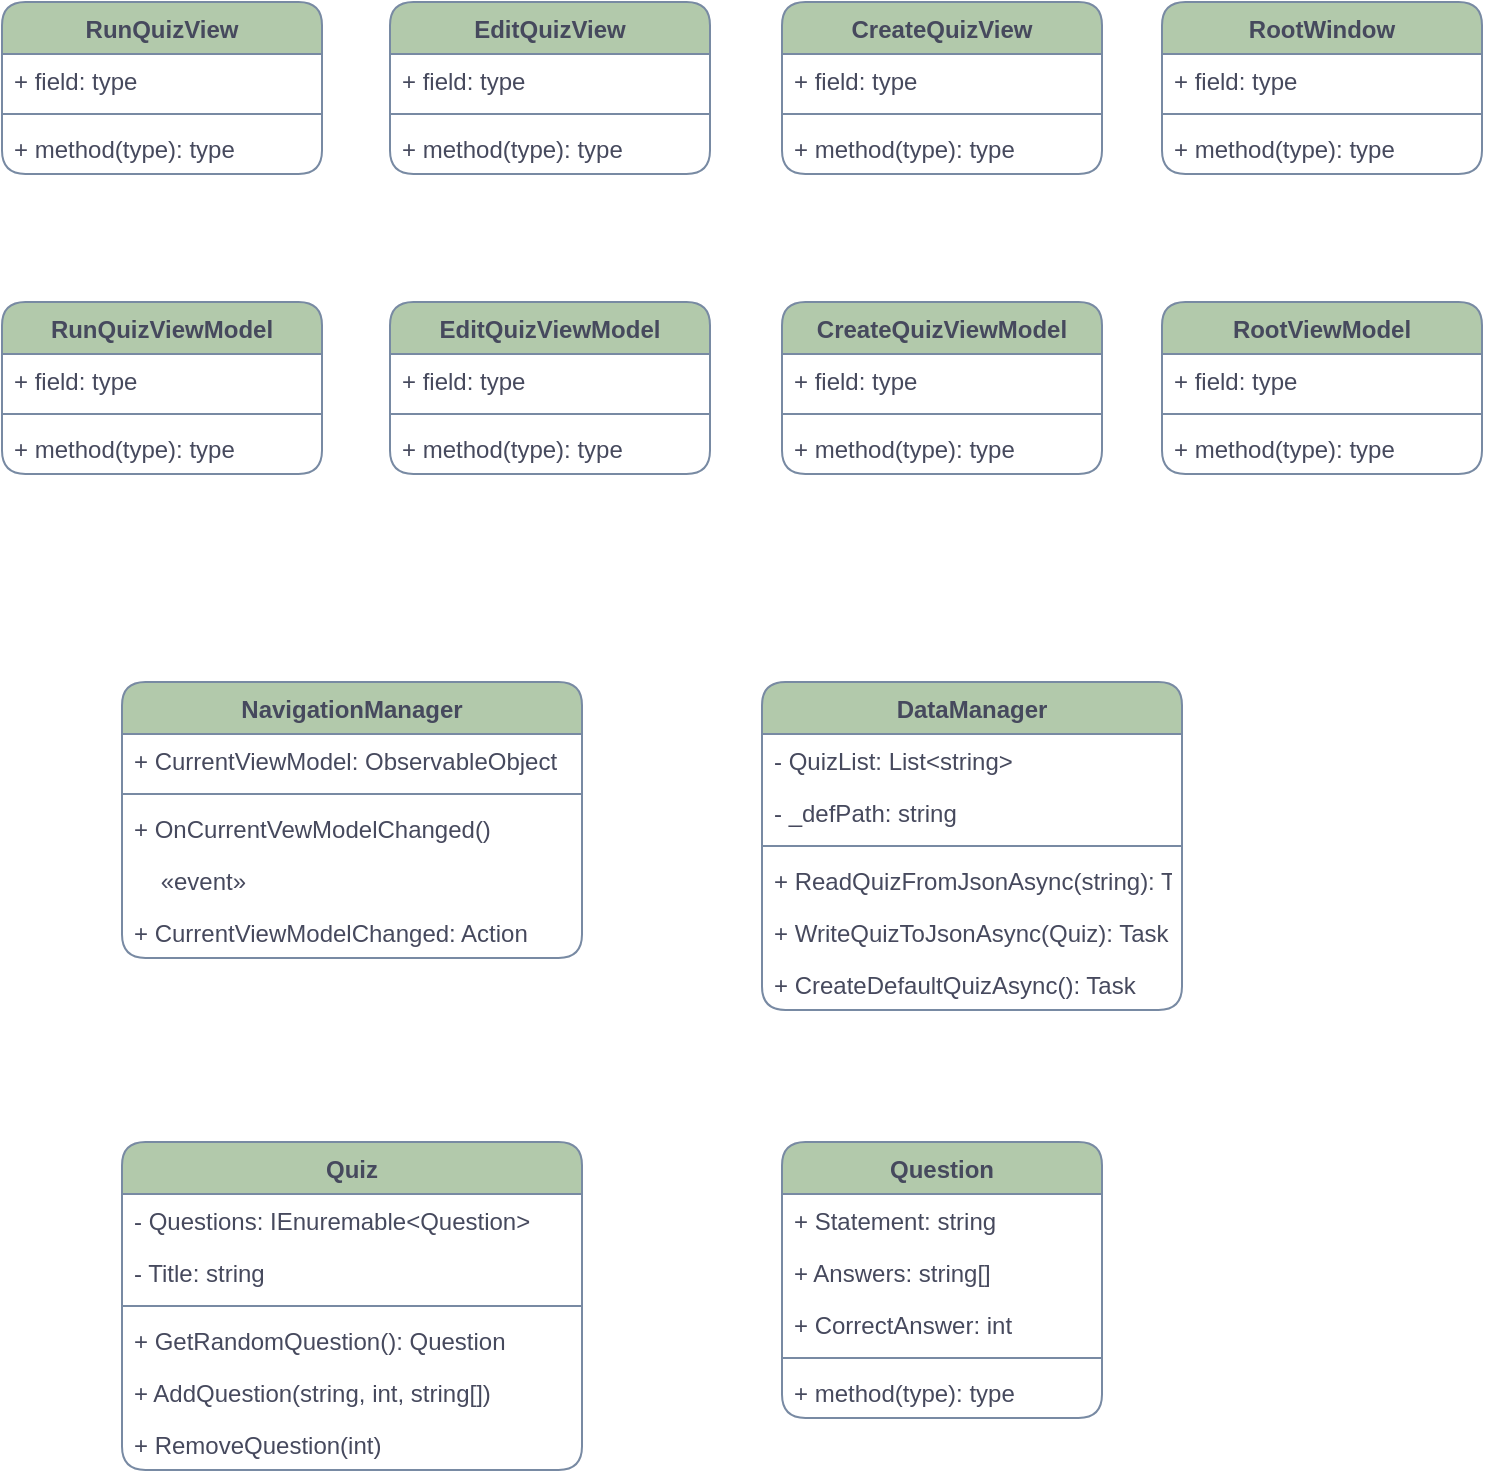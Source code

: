 <mxfile version="20.5.1" type="github">
  <diagram id="C5RBs43oDa-KdzZeNtuy" name="Page-1">
    <mxGraphModel dx="779" dy="606" grid="1" gridSize="10" guides="1" tooltips="1" connect="1" arrows="1" fold="1" page="1" pageScale="1" pageWidth="827" pageHeight="1169" math="0" shadow="0">
      <root>
        <mxCell id="WIyWlLk6GJQsqaUBKTNV-0" />
        <mxCell id="WIyWlLk6GJQsqaUBKTNV-1" parent="WIyWlLk6GJQsqaUBKTNV-0" />
        <mxCell id="okhYOCGnKRkmCclTNQ3m-4" value="RunQuizView" style="swimlane;fontStyle=1;align=center;verticalAlign=top;childLayout=stackLayout;horizontal=1;startSize=26;horizontalStack=0;resizeParent=1;resizeParentMax=0;resizeLast=0;collapsible=1;marginBottom=0;rounded=1;fillColor=#B2C9AB;strokeColor=#788AA3;fontColor=#46495D;" parent="WIyWlLk6GJQsqaUBKTNV-1" vertex="1">
          <mxGeometry x="60" y="90" width="160" height="86" as="geometry" />
        </mxCell>
        <mxCell id="okhYOCGnKRkmCclTNQ3m-5" value="+ field: type" style="text;strokeColor=none;fillColor=none;align=left;verticalAlign=top;spacingLeft=4;spacingRight=4;overflow=hidden;rotatable=0;points=[[0,0.5],[1,0.5]];portConstraint=eastwest;rounded=1;fontColor=#46495D;" parent="okhYOCGnKRkmCclTNQ3m-4" vertex="1">
          <mxGeometry y="26" width="160" height="26" as="geometry" />
        </mxCell>
        <mxCell id="okhYOCGnKRkmCclTNQ3m-6" value="" style="line;strokeWidth=1;fillColor=none;align=left;verticalAlign=middle;spacingTop=-1;spacingLeft=3;spacingRight=3;rotatable=0;labelPosition=right;points=[];portConstraint=eastwest;strokeColor=#788AA3;rounded=1;fontColor=#46495D;" parent="okhYOCGnKRkmCclTNQ3m-4" vertex="1">
          <mxGeometry y="52" width="160" height="8" as="geometry" />
        </mxCell>
        <mxCell id="okhYOCGnKRkmCclTNQ3m-7" value="+ method(type): type" style="text;strokeColor=none;fillColor=none;align=left;verticalAlign=top;spacingLeft=4;spacingRight=4;overflow=hidden;rotatable=0;points=[[0,0.5],[1,0.5]];portConstraint=eastwest;rounded=1;fontColor=#46495D;" parent="okhYOCGnKRkmCclTNQ3m-4" vertex="1">
          <mxGeometry y="60" width="160" height="26" as="geometry" />
        </mxCell>
        <mxCell id="okhYOCGnKRkmCclTNQ3m-8" value="RunQuizViewModel" style="swimlane;fontStyle=1;align=center;verticalAlign=top;childLayout=stackLayout;horizontal=1;startSize=26;horizontalStack=0;resizeParent=1;resizeParentMax=0;resizeLast=0;collapsible=1;marginBottom=0;rounded=1;fillColor=#B2C9AB;strokeColor=#788AA3;fontColor=#46495D;" parent="WIyWlLk6GJQsqaUBKTNV-1" vertex="1">
          <mxGeometry x="60" y="240" width="160" height="86" as="geometry" />
        </mxCell>
        <mxCell id="okhYOCGnKRkmCclTNQ3m-9" value="+ field: type" style="text;strokeColor=none;fillColor=none;align=left;verticalAlign=top;spacingLeft=4;spacingRight=4;overflow=hidden;rotatable=0;points=[[0,0.5],[1,0.5]];portConstraint=eastwest;rounded=1;fontColor=#46495D;" parent="okhYOCGnKRkmCclTNQ3m-8" vertex="1">
          <mxGeometry y="26" width="160" height="26" as="geometry" />
        </mxCell>
        <mxCell id="okhYOCGnKRkmCclTNQ3m-10" value="" style="line;strokeWidth=1;fillColor=none;align=left;verticalAlign=middle;spacingTop=-1;spacingLeft=3;spacingRight=3;rotatable=0;labelPosition=right;points=[];portConstraint=eastwest;strokeColor=#788AA3;rounded=1;fontColor=#46495D;" parent="okhYOCGnKRkmCclTNQ3m-8" vertex="1">
          <mxGeometry y="52" width="160" height="8" as="geometry" />
        </mxCell>
        <mxCell id="okhYOCGnKRkmCclTNQ3m-11" value="+ method(type): type" style="text;strokeColor=none;fillColor=none;align=left;verticalAlign=top;spacingLeft=4;spacingRight=4;overflow=hidden;rotatable=0;points=[[0,0.5],[1,0.5]];portConstraint=eastwest;rounded=1;fontColor=#46495D;" parent="okhYOCGnKRkmCclTNQ3m-8" vertex="1">
          <mxGeometry y="60" width="160" height="26" as="geometry" />
        </mxCell>
        <mxCell id="okhYOCGnKRkmCclTNQ3m-12" value="EditQuizView" style="swimlane;fontStyle=1;align=center;verticalAlign=top;childLayout=stackLayout;horizontal=1;startSize=26;horizontalStack=0;resizeParent=1;resizeParentMax=0;resizeLast=0;collapsible=1;marginBottom=0;rounded=1;fillColor=#B2C9AB;strokeColor=#788AA3;fontColor=#46495D;" parent="WIyWlLk6GJQsqaUBKTNV-1" vertex="1">
          <mxGeometry x="254" y="90" width="160" height="86" as="geometry" />
        </mxCell>
        <mxCell id="okhYOCGnKRkmCclTNQ3m-13" value="+ field: type" style="text;strokeColor=none;fillColor=none;align=left;verticalAlign=top;spacingLeft=4;spacingRight=4;overflow=hidden;rotatable=0;points=[[0,0.5],[1,0.5]];portConstraint=eastwest;rounded=1;fontColor=#46495D;" parent="okhYOCGnKRkmCclTNQ3m-12" vertex="1">
          <mxGeometry y="26" width="160" height="26" as="geometry" />
        </mxCell>
        <mxCell id="okhYOCGnKRkmCclTNQ3m-14" value="" style="line;strokeWidth=1;fillColor=none;align=left;verticalAlign=middle;spacingTop=-1;spacingLeft=3;spacingRight=3;rotatable=0;labelPosition=right;points=[];portConstraint=eastwest;strokeColor=#788AA3;rounded=1;fontColor=#46495D;" parent="okhYOCGnKRkmCclTNQ3m-12" vertex="1">
          <mxGeometry y="52" width="160" height="8" as="geometry" />
        </mxCell>
        <mxCell id="okhYOCGnKRkmCclTNQ3m-15" value="+ method(type): type" style="text;strokeColor=none;fillColor=none;align=left;verticalAlign=top;spacingLeft=4;spacingRight=4;overflow=hidden;rotatable=0;points=[[0,0.5],[1,0.5]];portConstraint=eastwest;rounded=1;fontColor=#46495D;" parent="okhYOCGnKRkmCclTNQ3m-12" vertex="1">
          <mxGeometry y="60" width="160" height="26" as="geometry" />
        </mxCell>
        <mxCell id="okhYOCGnKRkmCclTNQ3m-16" value="EditQuizViewModel" style="swimlane;fontStyle=1;align=center;verticalAlign=top;childLayout=stackLayout;horizontal=1;startSize=26;horizontalStack=0;resizeParent=1;resizeParentMax=0;resizeLast=0;collapsible=1;marginBottom=0;rounded=1;fillColor=#B2C9AB;strokeColor=#788AA3;fontColor=#46495D;" parent="WIyWlLk6GJQsqaUBKTNV-1" vertex="1">
          <mxGeometry x="254" y="240" width="160" height="86" as="geometry" />
        </mxCell>
        <mxCell id="okhYOCGnKRkmCclTNQ3m-17" value="+ field: type" style="text;strokeColor=none;fillColor=none;align=left;verticalAlign=top;spacingLeft=4;spacingRight=4;overflow=hidden;rotatable=0;points=[[0,0.5],[1,0.5]];portConstraint=eastwest;rounded=1;fontColor=#46495D;" parent="okhYOCGnKRkmCclTNQ3m-16" vertex="1">
          <mxGeometry y="26" width="160" height="26" as="geometry" />
        </mxCell>
        <mxCell id="okhYOCGnKRkmCclTNQ3m-18" value="" style="line;strokeWidth=1;fillColor=none;align=left;verticalAlign=middle;spacingTop=-1;spacingLeft=3;spacingRight=3;rotatable=0;labelPosition=right;points=[];portConstraint=eastwest;strokeColor=#788AA3;rounded=1;fontColor=#46495D;" parent="okhYOCGnKRkmCclTNQ3m-16" vertex="1">
          <mxGeometry y="52" width="160" height="8" as="geometry" />
        </mxCell>
        <mxCell id="okhYOCGnKRkmCclTNQ3m-19" value="+ method(type): type" style="text;strokeColor=none;fillColor=none;align=left;verticalAlign=top;spacingLeft=4;spacingRight=4;overflow=hidden;rotatable=0;points=[[0,0.5],[1,0.5]];portConstraint=eastwest;rounded=1;fontColor=#46495D;" parent="okhYOCGnKRkmCclTNQ3m-16" vertex="1">
          <mxGeometry y="60" width="160" height="26" as="geometry" />
        </mxCell>
        <mxCell id="okhYOCGnKRkmCclTNQ3m-20" value="CreateQuizView" style="swimlane;fontStyle=1;align=center;verticalAlign=top;childLayout=stackLayout;horizontal=1;startSize=26;horizontalStack=0;resizeParent=1;resizeParentMax=0;resizeLast=0;collapsible=1;marginBottom=0;rounded=1;fillColor=#B2C9AB;strokeColor=#788AA3;fontColor=#46495D;" parent="WIyWlLk6GJQsqaUBKTNV-1" vertex="1">
          <mxGeometry x="450" y="90" width="160" height="86" as="geometry" />
        </mxCell>
        <mxCell id="okhYOCGnKRkmCclTNQ3m-21" value="+ field: type" style="text;strokeColor=none;fillColor=none;align=left;verticalAlign=top;spacingLeft=4;spacingRight=4;overflow=hidden;rotatable=0;points=[[0,0.5],[1,0.5]];portConstraint=eastwest;rounded=1;fontColor=#46495D;" parent="okhYOCGnKRkmCclTNQ3m-20" vertex="1">
          <mxGeometry y="26" width="160" height="26" as="geometry" />
        </mxCell>
        <mxCell id="okhYOCGnKRkmCclTNQ3m-22" value="" style="line;strokeWidth=1;fillColor=none;align=left;verticalAlign=middle;spacingTop=-1;spacingLeft=3;spacingRight=3;rotatable=0;labelPosition=right;points=[];portConstraint=eastwest;strokeColor=#788AA3;rounded=1;fontColor=#46495D;" parent="okhYOCGnKRkmCclTNQ3m-20" vertex="1">
          <mxGeometry y="52" width="160" height="8" as="geometry" />
        </mxCell>
        <mxCell id="okhYOCGnKRkmCclTNQ3m-23" value="+ method(type): type" style="text;strokeColor=none;fillColor=none;align=left;verticalAlign=top;spacingLeft=4;spacingRight=4;overflow=hidden;rotatable=0;points=[[0,0.5],[1,0.5]];portConstraint=eastwest;rounded=1;fontColor=#46495D;" parent="okhYOCGnKRkmCclTNQ3m-20" vertex="1">
          <mxGeometry y="60" width="160" height="26" as="geometry" />
        </mxCell>
        <mxCell id="okhYOCGnKRkmCclTNQ3m-24" value="CreateQuizViewModel" style="swimlane;fontStyle=1;align=center;verticalAlign=top;childLayout=stackLayout;horizontal=1;startSize=26;horizontalStack=0;resizeParent=1;resizeParentMax=0;resizeLast=0;collapsible=1;marginBottom=0;rounded=1;fillColor=#B2C9AB;strokeColor=#788AA3;fontColor=#46495D;" parent="WIyWlLk6GJQsqaUBKTNV-1" vertex="1">
          <mxGeometry x="450" y="240" width="160" height="86" as="geometry" />
        </mxCell>
        <mxCell id="okhYOCGnKRkmCclTNQ3m-25" value="+ field: type" style="text;strokeColor=none;fillColor=none;align=left;verticalAlign=top;spacingLeft=4;spacingRight=4;overflow=hidden;rotatable=0;points=[[0,0.5],[1,0.5]];portConstraint=eastwest;rounded=1;fontColor=#46495D;" parent="okhYOCGnKRkmCclTNQ3m-24" vertex="1">
          <mxGeometry y="26" width="160" height="26" as="geometry" />
        </mxCell>
        <mxCell id="okhYOCGnKRkmCclTNQ3m-26" value="" style="line;strokeWidth=1;fillColor=none;align=left;verticalAlign=middle;spacingTop=-1;spacingLeft=3;spacingRight=3;rotatable=0;labelPosition=right;points=[];portConstraint=eastwest;strokeColor=#788AA3;rounded=1;fontColor=#46495D;" parent="okhYOCGnKRkmCclTNQ3m-24" vertex="1">
          <mxGeometry y="52" width="160" height="8" as="geometry" />
        </mxCell>
        <mxCell id="okhYOCGnKRkmCclTNQ3m-27" value="+ method(type): type" style="text;strokeColor=none;fillColor=none;align=left;verticalAlign=top;spacingLeft=4;spacingRight=4;overflow=hidden;rotatable=0;points=[[0,0.5],[1,0.5]];portConstraint=eastwest;rounded=1;fontColor=#46495D;" parent="okhYOCGnKRkmCclTNQ3m-24" vertex="1">
          <mxGeometry y="60" width="160" height="26" as="geometry" />
        </mxCell>
        <mxCell id="okhYOCGnKRkmCclTNQ3m-28" value="Quiz" style="swimlane;fontStyle=1;align=center;verticalAlign=top;childLayout=stackLayout;horizontal=1;startSize=26;horizontalStack=0;resizeParent=1;resizeParentMax=0;resizeLast=0;collapsible=1;marginBottom=0;rounded=1;fillColor=#B2C9AB;strokeColor=#788AA3;fontColor=#46495D;" parent="WIyWlLk6GJQsqaUBKTNV-1" vertex="1">
          <mxGeometry x="120" y="660" width="230" height="164" as="geometry" />
        </mxCell>
        <mxCell id="okhYOCGnKRkmCclTNQ3m-29" value="- Questions: IEnuremable&lt;Question&gt;    " style="text;strokeColor=none;fillColor=none;align=left;verticalAlign=top;spacingLeft=4;spacingRight=4;overflow=hidden;rotatable=0;points=[[0,0.5],[1,0.5]];portConstraint=eastwest;rounded=1;fontColor=#46495D;" parent="okhYOCGnKRkmCclTNQ3m-28" vertex="1">
          <mxGeometry y="26" width="230" height="26" as="geometry" />
        </mxCell>
        <mxCell id="mFGvawNEaxa4jL375zHz-0" value="- Title: string" style="text;strokeColor=none;fillColor=none;align=left;verticalAlign=top;spacingLeft=4;spacingRight=4;overflow=hidden;rotatable=0;points=[[0,0.5],[1,0.5]];portConstraint=eastwest;rounded=1;fontColor=#46495D;" parent="okhYOCGnKRkmCclTNQ3m-28" vertex="1">
          <mxGeometry y="52" width="230" height="26" as="geometry" />
        </mxCell>
        <mxCell id="okhYOCGnKRkmCclTNQ3m-30" value="" style="line;strokeWidth=1;fillColor=none;align=left;verticalAlign=middle;spacingTop=-1;spacingLeft=3;spacingRight=3;rotatable=0;labelPosition=right;points=[];portConstraint=eastwest;strokeColor=#788AA3;rounded=1;fontColor=#46495D;" parent="okhYOCGnKRkmCclTNQ3m-28" vertex="1">
          <mxGeometry y="78" width="230" height="8" as="geometry" />
        </mxCell>
        <mxCell id="mFGvawNEaxa4jL375zHz-1" value="+ GetRandomQuestion(): Question" style="text;strokeColor=none;fillColor=none;align=left;verticalAlign=top;spacingLeft=4;spacingRight=4;overflow=hidden;rotatable=0;points=[[0,0.5],[1,0.5]];portConstraint=eastwest;rounded=1;fontColor=#46495D;" parent="okhYOCGnKRkmCclTNQ3m-28" vertex="1">
          <mxGeometry y="86" width="230" height="26" as="geometry" />
        </mxCell>
        <mxCell id="mFGvawNEaxa4jL375zHz-2" value="+ AddQuestion(string, int, string[])" style="text;strokeColor=none;fillColor=none;align=left;verticalAlign=top;spacingLeft=4;spacingRight=4;overflow=hidden;rotatable=0;points=[[0,0.5],[1,0.5]];portConstraint=eastwest;rounded=1;fontColor=#46495D;" parent="okhYOCGnKRkmCclTNQ3m-28" vertex="1">
          <mxGeometry y="112" width="230" height="26" as="geometry" />
        </mxCell>
        <mxCell id="okhYOCGnKRkmCclTNQ3m-31" value="+ RemoveQuestion(int)" style="text;strokeColor=none;fillColor=none;align=left;verticalAlign=top;spacingLeft=4;spacingRight=4;overflow=hidden;rotatable=0;points=[[0,0.5],[1,0.5]];portConstraint=eastwest;rounded=1;fontColor=#46495D;" parent="okhYOCGnKRkmCclTNQ3m-28" vertex="1">
          <mxGeometry y="138" width="230" height="26" as="geometry" />
        </mxCell>
        <mxCell id="okhYOCGnKRkmCclTNQ3m-32" value="Question" style="swimlane;fontStyle=1;align=center;verticalAlign=top;childLayout=stackLayout;horizontal=1;startSize=26;horizontalStack=0;resizeParent=1;resizeParentMax=0;resizeLast=0;collapsible=1;marginBottom=0;rounded=1;fillColor=#B2C9AB;strokeColor=#788AA3;fontColor=#46495D;" parent="WIyWlLk6GJQsqaUBKTNV-1" vertex="1">
          <mxGeometry x="450" y="660" width="160" height="138" as="geometry" />
        </mxCell>
        <mxCell id="mFGvawNEaxa4jL375zHz-3" value="+ Statement: string" style="text;strokeColor=none;fillColor=none;align=left;verticalAlign=top;spacingLeft=4;spacingRight=4;overflow=hidden;rotatable=0;points=[[0,0.5],[1,0.5]];portConstraint=eastwest;rounded=1;fontColor=#46495D;" parent="okhYOCGnKRkmCclTNQ3m-32" vertex="1">
          <mxGeometry y="26" width="160" height="26" as="geometry" />
        </mxCell>
        <mxCell id="mFGvawNEaxa4jL375zHz-4" value="+ Answers: string[]    " style="text;strokeColor=none;fillColor=none;align=left;verticalAlign=top;spacingLeft=4;spacingRight=4;overflow=hidden;rotatable=0;points=[[0,0.5],[1,0.5]];portConstraint=eastwest;rounded=1;fontColor=#46495D;" parent="okhYOCGnKRkmCclTNQ3m-32" vertex="1">
          <mxGeometry y="52" width="160" height="26" as="geometry" />
        </mxCell>
        <mxCell id="okhYOCGnKRkmCclTNQ3m-33" value="+ CorrectAnswer: int" style="text;strokeColor=none;fillColor=none;align=left;verticalAlign=top;spacingLeft=4;spacingRight=4;overflow=hidden;rotatable=0;points=[[0,0.5],[1,0.5]];portConstraint=eastwest;rounded=1;fontColor=#46495D;" parent="okhYOCGnKRkmCclTNQ3m-32" vertex="1">
          <mxGeometry y="78" width="160" height="26" as="geometry" />
        </mxCell>
        <mxCell id="okhYOCGnKRkmCclTNQ3m-34" value="" style="line;strokeWidth=1;fillColor=none;align=left;verticalAlign=middle;spacingTop=-1;spacingLeft=3;spacingRight=3;rotatable=0;labelPosition=right;points=[];portConstraint=eastwest;strokeColor=#788AA3;rounded=1;fontColor=#46495D;" parent="okhYOCGnKRkmCclTNQ3m-32" vertex="1">
          <mxGeometry y="104" width="160" height="8" as="geometry" />
        </mxCell>
        <mxCell id="okhYOCGnKRkmCclTNQ3m-35" value="+ method(type): type" style="text;strokeColor=none;fillColor=none;align=left;verticalAlign=top;spacingLeft=4;spacingRight=4;overflow=hidden;rotatable=0;points=[[0,0.5],[1,0.5]];portConstraint=eastwest;rounded=1;fontColor=#46495D;" parent="okhYOCGnKRkmCclTNQ3m-32" vertex="1">
          <mxGeometry y="112" width="160" height="26" as="geometry" />
        </mxCell>
        <mxCell id="mFGvawNEaxa4jL375zHz-9" value="NavigationManager" style="swimlane;fontStyle=1;align=center;verticalAlign=top;childLayout=stackLayout;horizontal=1;startSize=26;horizontalStack=0;resizeParent=1;resizeParentMax=0;resizeLast=0;collapsible=1;marginBottom=0;rounded=1;fillColor=#B2C9AB;strokeColor=#788AA3;fontColor=#46495D;" parent="WIyWlLk6GJQsqaUBKTNV-1" vertex="1">
          <mxGeometry x="120" y="430" width="230" height="138" as="geometry" />
        </mxCell>
        <mxCell id="mFGvawNEaxa4jL375zHz-10" value="+ CurrentViewModel: ObservableObject" style="text;strokeColor=none;fillColor=none;align=left;verticalAlign=top;spacingLeft=4;spacingRight=4;overflow=hidden;rotatable=0;points=[[0,0.5],[1,0.5]];portConstraint=eastwest;rounded=1;fontColor=#46495D;" parent="mFGvawNEaxa4jL375zHz-9" vertex="1">
          <mxGeometry y="26" width="230" height="26" as="geometry" />
        </mxCell>
        <mxCell id="mFGvawNEaxa4jL375zHz-11" value="" style="line;strokeWidth=1;fillColor=none;align=left;verticalAlign=middle;spacingTop=-1;spacingLeft=3;spacingRight=3;rotatable=0;labelPosition=right;points=[];portConstraint=eastwest;strokeColor=#788AA3;rounded=1;fontColor=#46495D;" parent="mFGvawNEaxa4jL375zHz-9" vertex="1">
          <mxGeometry y="52" width="230" height="8" as="geometry" />
        </mxCell>
        <mxCell id="mFGvawNEaxa4jL375zHz-41" value="+ OnCurrentVewModelChanged()" style="text;strokeColor=none;fillColor=none;align=left;verticalAlign=top;spacingLeft=4;spacingRight=4;overflow=hidden;rotatable=0;points=[[0,0.5],[1,0.5]];portConstraint=eastwest;rounded=1;fontColor=#46495D;" parent="mFGvawNEaxa4jL375zHz-9" vertex="1">
          <mxGeometry y="60" width="230" height="26" as="geometry" />
        </mxCell>
        <mxCell id="mFGvawNEaxa4jL375zHz-40" value="    «event»" style="text;strokeColor=none;fillColor=none;align=left;verticalAlign=top;spacingLeft=4;spacingRight=4;overflow=hidden;rotatable=0;points=[[0,0.5],[1,0.5]];portConstraint=eastwest;fontColor=#46495D;" parent="mFGvawNEaxa4jL375zHz-9" vertex="1">
          <mxGeometry y="86" width="230" height="26" as="geometry" />
        </mxCell>
        <mxCell id="mFGvawNEaxa4jL375zHz-12" value="+ CurrentViewModelChanged: Action" style="text;strokeColor=none;fillColor=none;align=left;verticalAlign=top;spacingLeft=4;spacingRight=4;overflow=hidden;rotatable=0;points=[[0,0.5],[1,0.5]];portConstraint=eastwest;rounded=1;fontColor=#46495D;" parent="mFGvawNEaxa4jL375zHz-9" vertex="1">
          <mxGeometry y="112" width="230" height="26" as="geometry" />
        </mxCell>
        <mxCell id="mFGvawNEaxa4jL375zHz-14" value="DataManager" style="swimlane;fontStyle=1;align=center;verticalAlign=top;childLayout=stackLayout;horizontal=1;startSize=26;horizontalStack=0;resizeParent=1;resizeParentMax=0;resizeLast=0;collapsible=1;marginBottom=0;rounded=1;fillColor=#B2C9AB;strokeColor=#788AA3;fontColor=#46495D;" parent="WIyWlLk6GJQsqaUBKTNV-1" vertex="1">
          <mxGeometry x="440" y="430" width="210" height="164" as="geometry" />
        </mxCell>
        <mxCell id="sLc7PS3AwY-Os-eV0_ck-1" value="- QuizList: List&lt;string&gt;    " style="text;strokeColor=none;fillColor=none;align=left;verticalAlign=top;spacingLeft=4;spacingRight=4;overflow=hidden;rotatable=0;points=[[0,0.5],[1,0.5]];portConstraint=eastwest;rounded=1;fontColor=#46495D;" vertex="1" parent="mFGvawNEaxa4jL375zHz-14">
          <mxGeometry y="26" width="210" height="26" as="geometry" />
        </mxCell>
        <mxCell id="mFGvawNEaxa4jL375zHz-15" value="- _defPath: string" style="text;strokeColor=none;fillColor=none;align=left;verticalAlign=top;spacingLeft=4;spacingRight=4;overflow=hidden;rotatable=0;points=[[0,0.5],[1,0.5]];portConstraint=eastwest;rounded=1;fontColor=#46495D;" parent="mFGvawNEaxa4jL375zHz-14" vertex="1">
          <mxGeometry y="52" width="210" height="26" as="geometry" />
        </mxCell>
        <mxCell id="mFGvawNEaxa4jL375zHz-16" value="" style="line;strokeWidth=1;fillColor=none;align=left;verticalAlign=middle;spacingTop=-1;spacingLeft=3;spacingRight=3;rotatable=0;labelPosition=right;points=[];portConstraint=eastwest;strokeColor=#788AA3;rounded=1;fontColor=#46495D;" parent="mFGvawNEaxa4jL375zHz-14" vertex="1">
          <mxGeometry y="78" width="210" height="8" as="geometry" />
        </mxCell>
        <mxCell id="mFGvawNEaxa4jL375zHz-17" value="+ ReadQuizFromJsonAsync(string): Task" style="text;strokeColor=none;fillColor=none;align=left;verticalAlign=top;spacingLeft=4;spacingRight=4;overflow=hidden;rotatable=0;points=[[0,0.5],[1,0.5]];portConstraint=eastwest;rounded=1;fontColor=#46495D;" parent="mFGvawNEaxa4jL375zHz-14" vertex="1">
          <mxGeometry y="86" width="210" height="26" as="geometry" />
        </mxCell>
        <mxCell id="mFGvawNEaxa4jL375zHz-45" value="+ WriteQuizToJsonAsync(Quiz): Task" style="text;strokeColor=none;fillColor=none;align=left;verticalAlign=top;spacingLeft=4;spacingRight=4;overflow=hidden;rotatable=0;points=[[0,0.5],[1,0.5]];portConstraint=eastwest;rounded=1;fontColor=#46495D;" parent="mFGvawNEaxa4jL375zHz-14" vertex="1">
          <mxGeometry y="112" width="210" height="26" as="geometry" />
        </mxCell>
        <mxCell id="sLc7PS3AwY-Os-eV0_ck-0" value="+ CreateDefaultQuizAsync(): Task" style="text;strokeColor=none;fillColor=none;align=left;verticalAlign=top;spacingLeft=4;spacingRight=4;overflow=hidden;rotatable=0;points=[[0,0.5],[1,0.5]];portConstraint=eastwest;rounded=1;fontColor=#46495D;" vertex="1" parent="mFGvawNEaxa4jL375zHz-14">
          <mxGeometry y="138" width="210" height="26" as="geometry" />
        </mxCell>
        <mxCell id="mFGvawNEaxa4jL375zHz-30" value="RootWindow" style="swimlane;fontStyle=1;align=center;verticalAlign=top;childLayout=stackLayout;horizontal=1;startSize=26;horizontalStack=0;resizeParent=1;resizeParentMax=0;resizeLast=0;collapsible=1;marginBottom=0;rounded=1;fillColor=#B2C9AB;strokeColor=#788AA3;fontColor=#46495D;" parent="WIyWlLk6GJQsqaUBKTNV-1" vertex="1">
          <mxGeometry x="640" y="90" width="160" height="86" as="geometry" />
        </mxCell>
        <mxCell id="mFGvawNEaxa4jL375zHz-31" value="+ field: type" style="text;strokeColor=none;fillColor=none;align=left;verticalAlign=top;spacingLeft=4;spacingRight=4;overflow=hidden;rotatable=0;points=[[0,0.5],[1,0.5]];portConstraint=eastwest;rounded=1;fontColor=#46495D;" parent="mFGvawNEaxa4jL375zHz-30" vertex="1">
          <mxGeometry y="26" width="160" height="26" as="geometry" />
        </mxCell>
        <mxCell id="mFGvawNEaxa4jL375zHz-32" value="" style="line;strokeWidth=1;fillColor=none;align=left;verticalAlign=middle;spacingTop=-1;spacingLeft=3;spacingRight=3;rotatable=0;labelPosition=right;points=[];portConstraint=eastwest;strokeColor=#788AA3;rounded=1;fontColor=#46495D;" parent="mFGvawNEaxa4jL375zHz-30" vertex="1">
          <mxGeometry y="52" width="160" height="8" as="geometry" />
        </mxCell>
        <mxCell id="mFGvawNEaxa4jL375zHz-33" value="+ method(type): type" style="text;strokeColor=none;fillColor=none;align=left;verticalAlign=top;spacingLeft=4;spacingRight=4;overflow=hidden;rotatable=0;points=[[0,0.5],[1,0.5]];portConstraint=eastwest;rounded=1;fontColor=#46495D;" parent="mFGvawNEaxa4jL375zHz-30" vertex="1">
          <mxGeometry y="60" width="160" height="26" as="geometry" />
        </mxCell>
        <mxCell id="mFGvawNEaxa4jL375zHz-34" value="RootViewModel" style="swimlane;fontStyle=1;align=center;verticalAlign=top;childLayout=stackLayout;horizontal=1;startSize=26;horizontalStack=0;resizeParent=1;resizeParentMax=0;resizeLast=0;collapsible=1;marginBottom=0;rounded=1;fillColor=#B2C9AB;strokeColor=#788AA3;fontColor=#46495D;" parent="WIyWlLk6GJQsqaUBKTNV-1" vertex="1">
          <mxGeometry x="640" y="240" width="160" height="86" as="geometry" />
        </mxCell>
        <mxCell id="mFGvawNEaxa4jL375zHz-35" value="+ field: type" style="text;strokeColor=none;fillColor=none;align=left;verticalAlign=top;spacingLeft=4;spacingRight=4;overflow=hidden;rotatable=0;points=[[0,0.5],[1,0.5]];portConstraint=eastwest;rounded=1;fontColor=#46495D;" parent="mFGvawNEaxa4jL375zHz-34" vertex="1">
          <mxGeometry y="26" width="160" height="26" as="geometry" />
        </mxCell>
        <mxCell id="mFGvawNEaxa4jL375zHz-36" value="" style="line;strokeWidth=1;fillColor=none;align=left;verticalAlign=middle;spacingTop=-1;spacingLeft=3;spacingRight=3;rotatable=0;labelPosition=right;points=[];portConstraint=eastwest;strokeColor=#788AA3;rounded=1;fontColor=#46495D;" parent="mFGvawNEaxa4jL375zHz-34" vertex="1">
          <mxGeometry y="52" width="160" height="8" as="geometry" />
        </mxCell>
        <mxCell id="mFGvawNEaxa4jL375zHz-37" value="+ method(type): type" style="text;strokeColor=none;fillColor=none;align=left;verticalAlign=top;spacingLeft=4;spacingRight=4;overflow=hidden;rotatable=0;points=[[0,0.5],[1,0.5]];portConstraint=eastwest;rounded=1;fontColor=#46495D;" parent="mFGvawNEaxa4jL375zHz-34" vertex="1">
          <mxGeometry y="60" width="160" height="26" as="geometry" />
        </mxCell>
      </root>
    </mxGraphModel>
  </diagram>
</mxfile>
